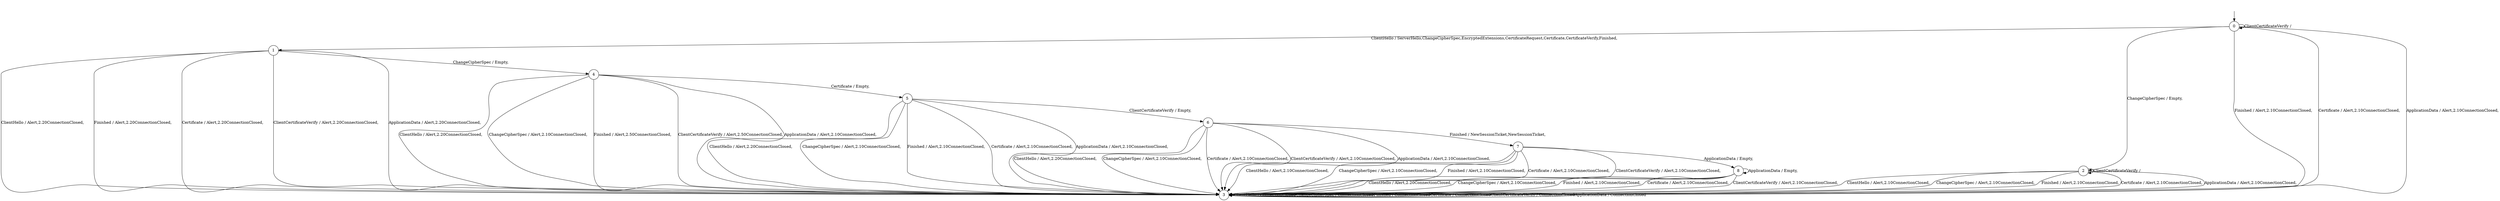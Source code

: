 digraph g {
__start0 [label="" shape="none"];

	s0 [shape="circle" label="0"];
	s1 [shape="circle" label="1"];
	s2 [shape="circle" label="2"];
	s3 [shape="circle" label="3"];
	s4 [shape="circle" label="4"];
	s5 [shape="circle" label="5"];
	s6 [shape="circle" label="6"];
	s7 [shape="circle" label="7"];
	s8 [shape="circle" label="8"];
	s0 -> s1 [label="ClientHello / ServerHello,ChangeCipherSpec,EncryptedExtensions,CertificateRequest,Certificate,CertificateVerify,Finished,"];
	s0 -> s2 [label="ChangeCipherSpec / Empty,"];
	s0 -> s3 [label="Finished / Alert,2.10ConnectionClosed,"];
	s0 -> s3 [label="Certificate / Alert,2.10ConnectionClosed,"];
	s0 -> s0 [label="ClientCertificateVerify / "];
	s0 -> s3 [label="ApplicationData / Alert,2.10ConnectionClosed,"];
	s1 -> s3 [label="ClientHello / Alert,2.20ConnectionClosed,"];
	s1 -> s4 [label="ChangeCipherSpec / Empty,"];
	s1 -> s3 [label="Finished / Alert,2.20ConnectionClosed,"];
	s1 -> s3 [label="Certificate / Alert,2.20ConnectionClosed,"];
	s1 -> s3 [label="ClientCertificateVerify / Alert,2.20ConnectionClosed,"];
	s1 -> s3 [label="ApplicationData / Alert,2.20ConnectionClosed,"];
	s2 -> s3 [label="ClientHello / Alert,2.10ConnectionClosed,"];
	s2 -> s3 [label="ChangeCipherSpec / Alert,2.10ConnectionClosed,"];
	s2 -> s3 [label="Finished / Alert,2.10ConnectionClosed,"];
	s2 -> s3 [label="Certificate / Alert,2.10ConnectionClosed,"];
	s2 -> s2 [label="ClientCertificateVerify / "];
	s2 -> s3 [label="ApplicationData / Alert,2.10ConnectionClosed,"];
	s3 -> s3 [label="ClientHello / ConnectionClosed"];
	s3 -> s3 [label="ChangeCipherSpec / ConnectionClosed"];
	s3 -> s3 [label="Finished / ConnectionClosed"];
	s3 -> s3 [label="Certificate / ConnectionClosed"];
	s3 -> s3 [label="ClientCertificateVerify / ConnectionClosed"];
	s3 -> s3 [label="ApplicationData / ConnectionClosed"];
	s4 -> s3 [label="ClientHello / Alert,2.20ConnectionClosed,"];
	s4 -> s3 [label="ChangeCipherSpec / Alert,2.10ConnectionClosed,"];
	s4 -> s3 [label="Finished / Alert,2.50ConnectionClosed,"];
	s4 -> s5 [label="Certificate / Empty,"];
	s4 -> s3 [label="ClientCertificateVerify / Alert,2.50ConnectionClosed,"];
	s4 -> s3 [label="ApplicationData / Alert,2.10ConnectionClosed,"];
	s5 -> s3 [label="ClientHello / Alert,2.20ConnectionClosed,"];
	s5 -> s3 [label="ChangeCipherSpec / Alert,2.10ConnectionClosed,"];
	s5 -> s3 [label="Finished / Alert,2.10ConnectionClosed,"];
	s5 -> s3 [label="Certificate / Alert,2.10ConnectionClosed,"];
	s5 -> s6 [label="ClientCertificateVerify / Empty,"];
	s5 -> s3 [label="ApplicationData / Alert,2.10ConnectionClosed,"];
	s6 -> s3 [label="ClientHello / Alert,2.20ConnectionClosed,"];
	s6 -> s3 [label="ChangeCipherSpec / Alert,2.10ConnectionClosed,"];
	s6 -> s7 [label="Finished / NewSessionTicket,NewSessionTicket,"];
	s6 -> s3 [label="Certificate / Alert,2.10ConnectionClosed,"];
	s6 -> s3 [label="ClientCertificateVerify / Alert,2.10ConnectionClosed,"];
	s6 -> s3 [label="ApplicationData / Alert,2.10ConnectionClosed,"];
	s7 -> s3 [label="ClientHello / Alert,2.10ConnectionClosed,"];
	s7 -> s3 [label="ChangeCipherSpec / Alert,2.10ConnectionClosed,"];
	s7 -> s3 [label="Finished / Alert,2.10ConnectionClosed,"];
	s7 -> s3 [label="Certificate / Alert,2.10ConnectionClosed,"];
	s7 -> s3 [label="ClientCertificateVerify / Alert,2.10ConnectionClosed,"];
	s7 -> s8 [label="ApplicationData / Empty,"];
	s8 -> s3 [label="ClientHello / Alert,2.20ConnectionClosed,"];
	s8 -> s3 [label="ChangeCipherSpec / Alert,2.10ConnectionClosed,"];
	s8 -> s3 [label="Finished / Alert,2.10ConnectionClosed,"];
	s8 -> s3 [label="Certificate / Alert,2.10ConnectionClosed,"];
	s8 -> s3 [label="ClientCertificateVerify / Alert,2.10ConnectionClosed,"];
	s8 -> s8 [label="ApplicationData / Empty,"];

__start0 -> s0;
}
